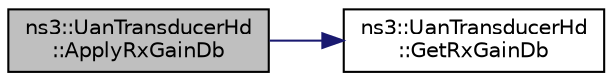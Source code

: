 digraph "ns3::UanTransducerHd::ApplyRxGainDb"
{
 // LATEX_PDF_SIZE
  edge [fontname="Helvetica",fontsize="10",labelfontname="Helvetica",labelfontsize="10"];
  node [fontname="Helvetica",fontsize="10",shape=record];
  rankdir="LR";
  Node1 [label="ns3::UanTransducerHd\l::ApplyRxGainDb",height=0.2,width=0.4,color="black", fillcolor="grey75", style="filled", fontcolor="black",tooltip="Apply receiver gain in dB to the received power."];
  Node1 -> Node2 [color="midnightblue",fontsize="10",style="solid",fontname="Helvetica"];
  Node2 [label="ns3::UanTransducerHd\l::GetRxGainDb",height=0.2,width=0.4,color="black", fillcolor="white", style="filled",URL="$classns3_1_1_uan_transducer_hd.html#abba39ede1b26ebedd872b88257b5231a",tooltip="Get the receiver gain added to signal at receiver in dB."];
}

